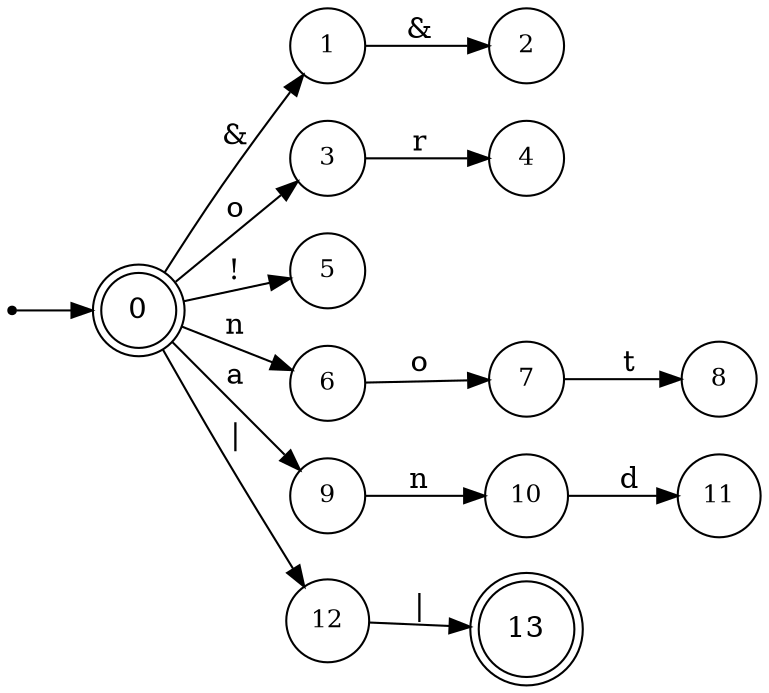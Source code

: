 digraph finite_state_machine {
	rankdir=LR;
	size="10,10"

	node [ shape = doublecircle, label = "0", fontsize  = 14] n0;

	node [ shape = circle, label = "1", fontsize  = 12] n1;
	node [ shape = circle, label = "2", fontsize  = 12] n2;
	node [ shape = circle, label = "3", fontsize  = 12] n3;
	node [ shape = circle, label = "4", fontsize  = 12] n4;
	node [ shape = circle, label = "5", fontsize  = 12] n5;
	node [ shape = circle, label = "6", fontsize  = 12] n6;
	node [ shape = circle, label = "7", fontsize  = 12] n7;
	node [ shape = circle, label = "8", fontsize  = 12] n8;
	node [ shape = circle, label = "9", fontsize  = 12] n9;
	node [ shape = circle, label = "10", fontsize  = 12] n10;
	node [ shape = circle, label = "11", fontsize  = 12] n11;
	node [ shape = circle, label = "12", fontsize  = 12] n12;

	node [ shape = doublecircle, label = "13", fontsize  = 14] n13;

	node [shape = point ]; qi
	qi -> n0;

	n0 -> n1 [ label = "&" ];
	n1 -> n2 [ label = "&" ];
	n0 -> n3 [ label = "o" ];
	n3 -> n4 [ label = "r" ];
	n0 -> n5 [ label = "!" ];
	n0 -> n6 [ label = "n" ];
	n6 -> n7 [ label = "o" ];
	n7 -> n8 [ label = "t" ];
	n0 -> n9 [ label = "a" ];
	n9 -> n10 [ label = "n" ];
	n10 -> n11 [ label = "d" ];
	n0 -> n12 [ label = "|" ];
	n12 -> n13 [ label = "|" ];
}